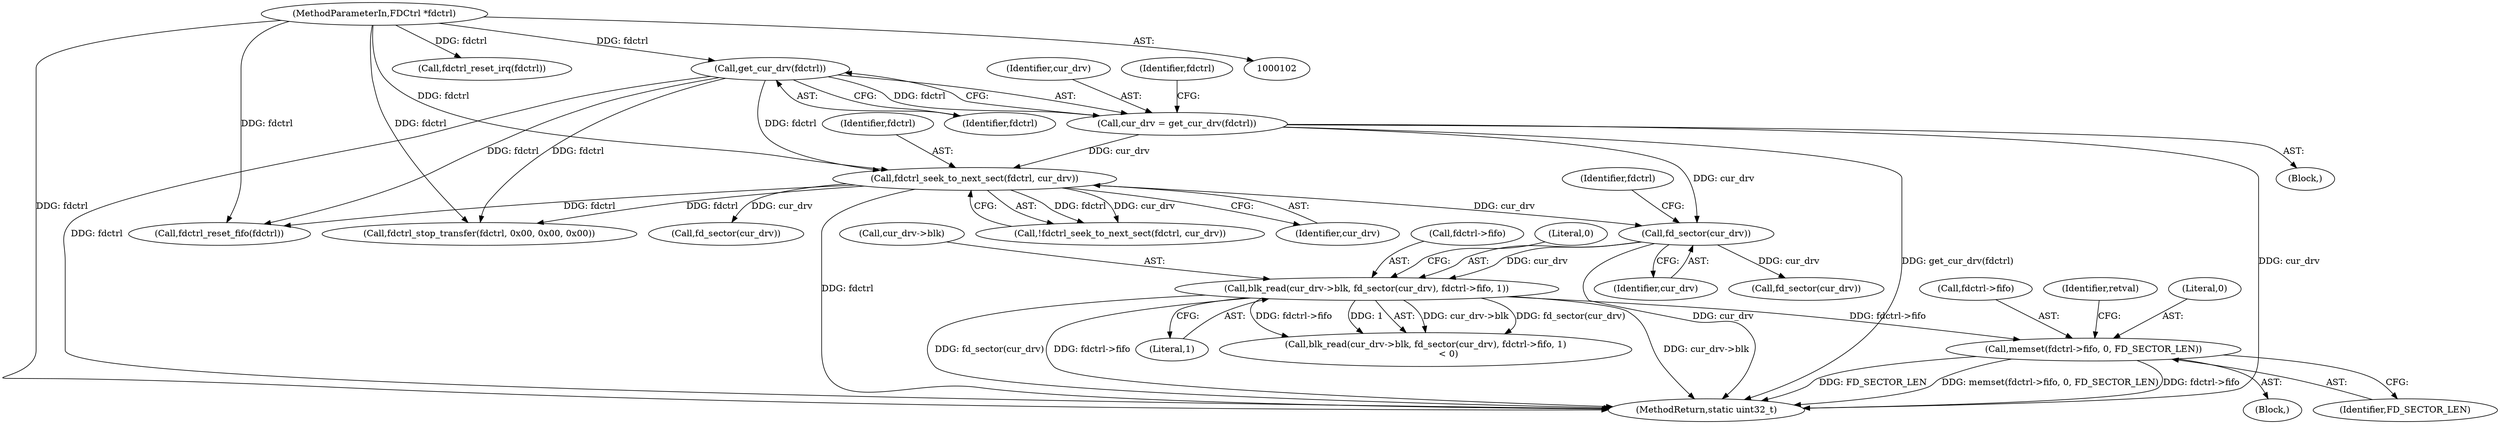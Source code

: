 digraph "0_qemu_e907746266721f305d67bc0718795fedee2e824c_0@API" {
"1000195" [label="(Call,memset(fdctrl->fifo, 0, FD_SECTOR_LEN))"];
"1000179" [label="(Call,blk_read(cur_drv->blk, fd_sector(cur_drv), fdctrl->fifo, 1))"];
"1000183" [label="(Call,fd_sector(cur_drv))"];
"1000167" [label="(Call,fdctrl_seek_to_next_sect(fdctrl, cur_drv))"];
"1000113" [label="(Call,get_cur_drv(fdctrl))"];
"1000103" [label="(MethodParameterIn,FDCtrl *fdctrl)"];
"1000111" [label="(Call,cur_drv = get_cur_drv(fdctrl))"];
"1000173" [label="(Call,fd_sector(cur_drv))"];
"1000190" [label="(Block,)"];
"1000239" [label="(Call,fdctrl_reset_irq(fdctrl))"];
"1000114" [label="(Identifier,fdctrl)"];
"1000168" [label="(Identifier,fdctrl)"];
"1000200" [label="(Identifier,FD_SECTOR_LEN)"];
"1000186" [label="(Identifier,fdctrl)"];
"1000184" [label="(Identifier,cur_drv)"];
"1000195" [label="(Call,memset(fdctrl->fifo, 0, FD_SECTOR_LEN))"];
"1000166" [label="(Call,!fdctrl_seek_to_next_sect(fdctrl, cur_drv))"];
"1000230" [label="(Call,fdctrl_stop_transfer(fdctrl, 0x00, 0x00, 0x00))"];
"1000183" [label="(Call,fd_sector(cur_drv))"];
"1000178" [label="(Call,blk_read(cur_drv->blk, fd_sector(cur_drv), fdctrl->fifo, 1)\n                < 0)"];
"1000117" [label="(Identifier,fdctrl)"];
"1000189" [label="(Literal,0)"];
"1000103" [label="(MethodParameterIn,FDCtrl *fdctrl)"];
"1000112" [label="(Identifier,cur_drv)"];
"1000111" [label="(Call,cur_drv = get_cur_drv(fdctrl))"];
"1000237" [label="(Call,fdctrl_reset_fifo(fdctrl))"];
"1000196" [label="(Call,fdctrl->fifo)"];
"1000180" [label="(Call,cur_drv->blk)"];
"1000113" [label="(Call,get_cur_drv(fdctrl))"];
"1000188" [label="(Literal,1)"];
"1000246" [label="(MethodReturn,static uint32_t)"];
"1000179" [label="(Call,blk_read(cur_drv->blk, fd_sector(cur_drv), fdctrl->fifo, 1))"];
"1000202" [label="(Identifier,retval)"];
"1000193" [label="(Call,fd_sector(cur_drv))"];
"1000167" [label="(Call,fdctrl_seek_to_next_sect(fdctrl, cur_drv))"];
"1000104" [label="(Block,)"];
"1000185" [label="(Call,fdctrl->fifo)"];
"1000199" [label="(Literal,0)"];
"1000169" [label="(Identifier,cur_drv)"];
"1000195" -> "1000190"  [label="AST: "];
"1000195" -> "1000200"  [label="CFG: "];
"1000196" -> "1000195"  [label="AST: "];
"1000199" -> "1000195"  [label="AST: "];
"1000200" -> "1000195"  [label="AST: "];
"1000202" -> "1000195"  [label="CFG: "];
"1000195" -> "1000246"  [label="DDG: FD_SECTOR_LEN"];
"1000195" -> "1000246"  [label="DDG: memset(fdctrl->fifo, 0, FD_SECTOR_LEN)"];
"1000195" -> "1000246"  [label="DDG: fdctrl->fifo"];
"1000179" -> "1000195"  [label="DDG: fdctrl->fifo"];
"1000179" -> "1000178"  [label="AST: "];
"1000179" -> "1000188"  [label="CFG: "];
"1000180" -> "1000179"  [label="AST: "];
"1000183" -> "1000179"  [label="AST: "];
"1000185" -> "1000179"  [label="AST: "];
"1000188" -> "1000179"  [label="AST: "];
"1000189" -> "1000179"  [label="CFG: "];
"1000179" -> "1000246"  [label="DDG: fdctrl->fifo"];
"1000179" -> "1000246"  [label="DDG: cur_drv->blk"];
"1000179" -> "1000246"  [label="DDG: fd_sector(cur_drv)"];
"1000179" -> "1000178"  [label="DDG: cur_drv->blk"];
"1000179" -> "1000178"  [label="DDG: fd_sector(cur_drv)"];
"1000179" -> "1000178"  [label="DDG: fdctrl->fifo"];
"1000179" -> "1000178"  [label="DDG: 1"];
"1000183" -> "1000179"  [label="DDG: cur_drv"];
"1000183" -> "1000184"  [label="CFG: "];
"1000184" -> "1000183"  [label="AST: "];
"1000186" -> "1000183"  [label="CFG: "];
"1000183" -> "1000246"  [label="DDG: cur_drv"];
"1000167" -> "1000183"  [label="DDG: cur_drv"];
"1000111" -> "1000183"  [label="DDG: cur_drv"];
"1000183" -> "1000193"  [label="DDG: cur_drv"];
"1000167" -> "1000166"  [label="AST: "];
"1000167" -> "1000169"  [label="CFG: "];
"1000168" -> "1000167"  [label="AST: "];
"1000169" -> "1000167"  [label="AST: "];
"1000166" -> "1000167"  [label="CFG: "];
"1000167" -> "1000246"  [label="DDG: fdctrl"];
"1000167" -> "1000166"  [label="DDG: fdctrl"];
"1000167" -> "1000166"  [label="DDG: cur_drv"];
"1000113" -> "1000167"  [label="DDG: fdctrl"];
"1000103" -> "1000167"  [label="DDG: fdctrl"];
"1000111" -> "1000167"  [label="DDG: cur_drv"];
"1000167" -> "1000173"  [label="DDG: cur_drv"];
"1000167" -> "1000230"  [label="DDG: fdctrl"];
"1000167" -> "1000237"  [label="DDG: fdctrl"];
"1000113" -> "1000111"  [label="AST: "];
"1000113" -> "1000114"  [label="CFG: "];
"1000114" -> "1000113"  [label="AST: "];
"1000111" -> "1000113"  [label="CFG: "];
"1000113" -> "1000246"  [label="DDG: fdctrl"];
"1000113" -> "1000111"  [label="DDG: fdctrl"];
"1000103" -> "1000113"  [label="DDG: fdctrl"];
"1000113" -> "1000230"  [label="DDG: fdctrl"];
"1000113" -> "1000237"  [label="DDG: fdctrl"];
"1000103" -> "1000102"  [label="AST: "];
"1000103" -> "1000246"  [label="DDG: fdctrl"];
"1000103" -> "1000230"  [label="DDG: fdctrl"];
"1000103" -> "1000237"  [label="DDG: fdctrl"];
"1000103" -> "1000239"  [label="DDG: fdctrl"];
"1000111" -> "1000104"  [label="AST: "];
"1000112" -> "1000111"  [label="AST: "];
"1000117" -> "1000111"  [label="CFG: "];
"1000111" -> "1000246"  [label="DDG: cur_drv"];
"1000111" -> "1000246"  [label="DDG: get_cur_drv(fdctrl)"];
}
